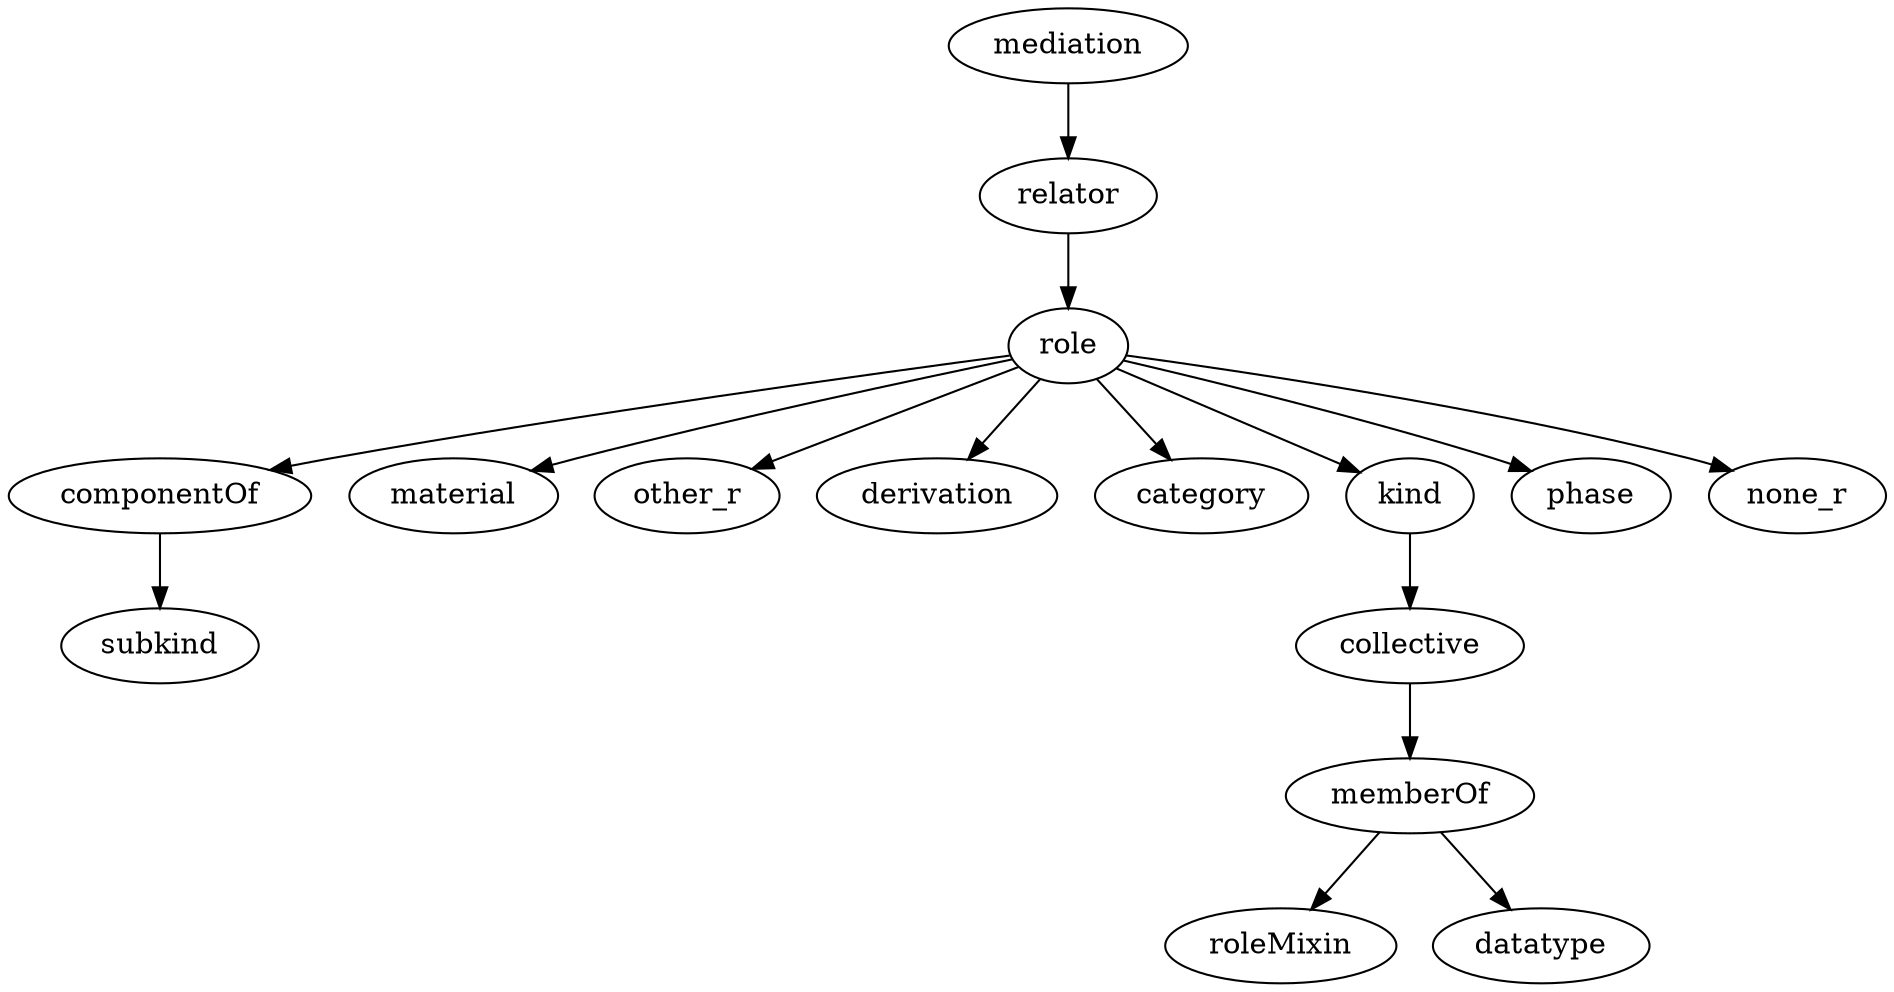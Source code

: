 strict digraph  {
mediation;
relator;
role;
componentOf;
material;
other_r;
derivation;
category;
kind;
phase;
none_r;
subkind;
collective;
memberOf;
roleMixin;
datatype;
mediation -> relator;
relator -> role;
role -> componentOf;
role -> material;
role -> other_r;
role -> derivation;
role -> category;
role -> kind;
role -> phase;
role -> none_r;
componentOf -> subkind;
kind -> collective;
collective -> memberOf;
memberOf -> roleMixin;
memberOf -> datatype;
}
